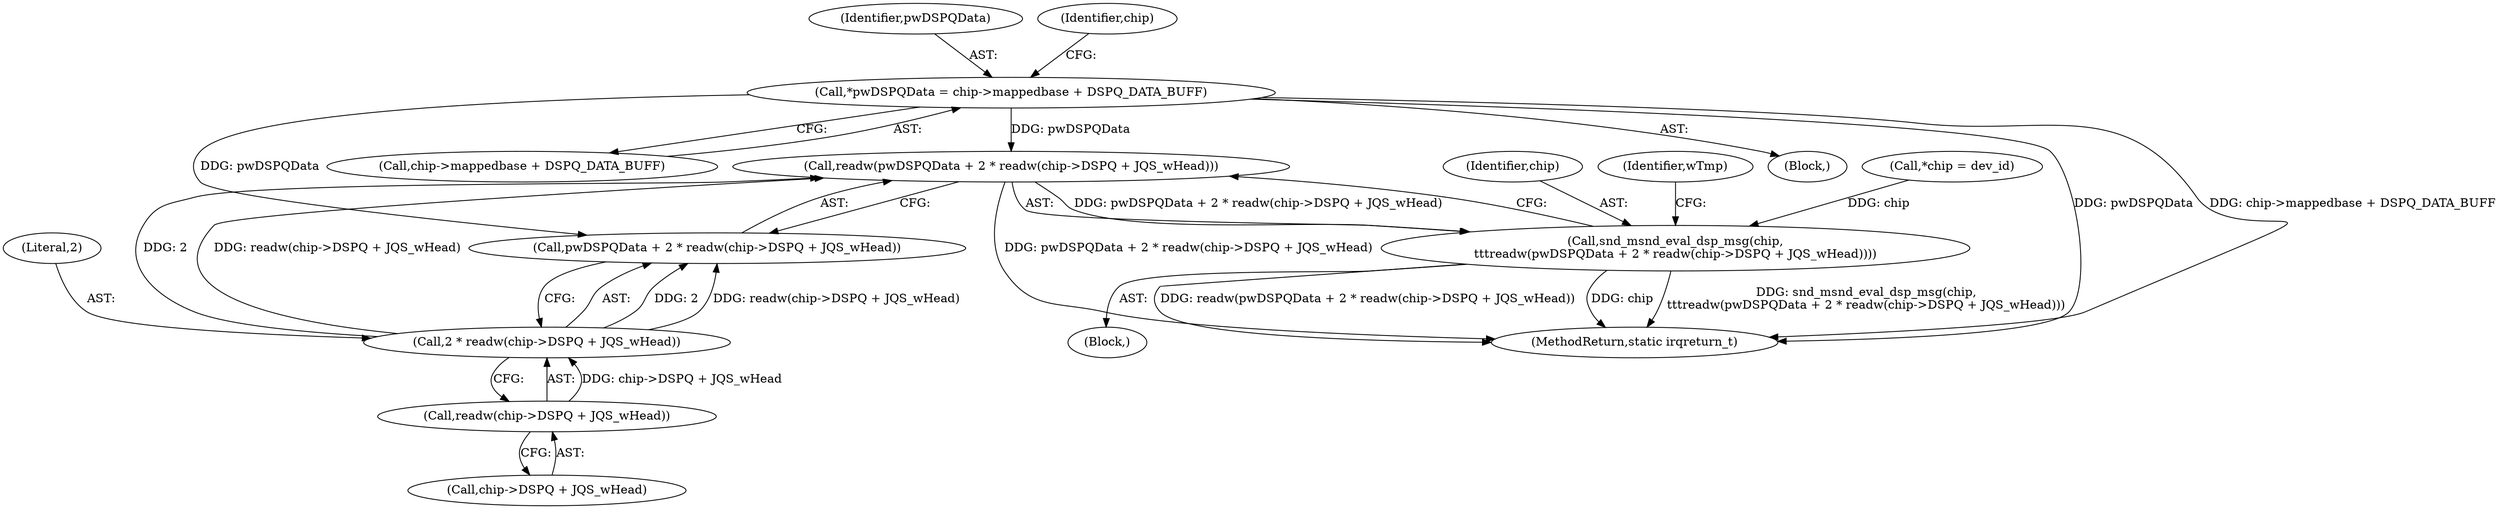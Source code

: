digraph "1_linux_20e2b791796bd68816fa115f12be5320de2b8021_0@API" {
"1000138" [label="(Call,readw(pwDSPQData + 2 * readw(chip->DSPQ + JQS_wHead)))"];
"1000113" [label="(Call,*pwDSPQData = chip->mappedbase + DSPQ_DATA_BUFF)"];
"1000141" [label="(Call,2 * readw(chip->DSPQ + JQS_wHead))"];
"1000143" [label="(Call,readw(chip->DSPQ + JQS_wHead))"];
"1000136" [label="(Call,snd_msnd_eval_dsp_msg(chip,\n\t\t\treadw(pwDSPQData + 2 * readw(chip->DSPQ + JQS_wHead))))"];
"1000141" [label="(Call,2 * readw(chip->DSPQ + JQS_wHead))"];
"1000144" [label="(Call,chip->DSPQ + JQS_wHead)"];
"1000114" [label="(Identifier,pwDSPQData)"];
"1000115" [label="(Call,chip->mappedbase + DSPQ_DATA_BUFF)"];
"1000137" [label="(Identifier,chip)"];
"1000150" [label="(Identifier,wTmp)"];
"1000139" [label="(Call,pwDSPQData + 2 * readw(chip->DSPQ + JQS_wHead))"];
"1000113" [label="(Call,*pwDSPQData = chip->mappedbase + DSPQ_DATA_BUFF)"];
"1000125" [label="(Identifier,chip)"];
"1000142" [label="(Literal,2)"];
"1000136" [label="(Call,snd_msnd_eval_dsp_msg(chip,\n\t\t\treadw(pwDSPQData + 2 * readw(chip->DSPQ + JQS_wHead))))"];
"1000134" [label="(Block,)"];
"1000109" [label="(Call,*chip = dev_id)"];
"1000191" [label="(MethodReturn,static irqreturn_t)"];
"1000107" [label="(Block,)"];
"1000143" [label="(Call,readw(chip->DSPQ + JQS_wHead))"];
"1000138" [label="(Call,readw(pwDSPQData + 2 * readw(chip->DSPQ + JQS_wHead)))"];
"1000138" -> "1000136"  [label="AST: "];
"1000138" -> "1000139"  [label="CFG: "];
"1000139" -> "1000138"  [label="AST: "];
"1000136" -> "1000138"  [label="CFG: "];
"1000138" -> "1000191"  [label="DDG: pwDSPQData + 2 * readw(chip->DSPQ + JQS_wHead)"];
"1000138" -> "1000136"  [label="DDG: pwDSPQData + 2 * readw(chip->DSPQ + JQS_wHead)"];
"1000113" -> "1000138"  [label="DDG: pwDSPQData"];
"1000141" -> "1000138"  [label="DDG: 2"];
"1000141" -> "1000138"  [label="DDG: readw(chip->DSPQ + JQS_wHead)"];
"1000113" -> "1000107"  [label="AST: "];
"1000113" -> "1000115"  [label="CFG: "];
"1000114" -> "1000113"  [label="AST: "];
"1000115" -> "1000113"  [label="AST: "];
"1000125" -> "1000113"  [label="CFG: "];
"1000113" -> "1000191"  [label="DDG: pwDSPQData"];
"1000113" -> "1000191"  [label="DDG: chip->mappedbase + DSPQ_DATA_BUFF"];
"1000113" -> "1000139"  [label="DDG: pwDSPQData"];
"1000141" -> "1000139"  [label="AST: "];
"1000141" -> "1000143"  [label="CFG: "];
"1000142" -> "1000141"  [label="AST: "];
"1000143" -> "1000141"  [label="AST: "];
"1000139" -> "1000141"  [label="CFG: "];
"1000141" -> "1000139"  [label="DDG: 2"];
"1000141" -> "1000139"  [label="DDG: readw(chip->DSPQ + JQS_wHead)"];
"1000143" -> "1000141"  [label="DDG: chip->DSPQ + JQS_wHead"];
"1000143" -> "1000144"  [label="CFG: "];
"1000144" -> "1000143"  [label="AST: "];
"1000136" -> "1000134"  [label="AST: "];
"1000137" -> "1000136"  [label="AST: "];
"1000150" -> "1000136"  [label="CFG: "];
"1000136" -> "1000191"  [label="DDG: snd_msnd_eval_dsp_msg(chip,\n\t\t\treadw(pwDSPQData + 2 * readw(chip->DSPQ + JQS_wHead)))"];
"1000136" -> "1000191"  [label="DDG: readw(pwDSPQData + 2 * readw(chip->DSPQ + JQS_wHead))"];
"1000136" -> "1000191"  [label="DDG: chip"];
"1000109" -> "1000136"  [label="DDG: chip"];
}
